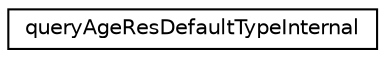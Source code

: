 digraph "类继承关系图"
{
 // LATEX_PDF_SIZE
  edge [fontname="Helvetica",fontsize="10",labelfontname="Helvetica",labelfontsize="10"];
  node [fontname="Helvetica",fontsize="10",shape=record];
  rankdir="LR";
  Node0 [label="queryAgeResDefaultTypeInternal",height=0.2,width=0.4,color="black", fillcolor="white", style="filled",URL="$structqueryAgeResDefaultTypeInternal.html",tooltip=" "];
}
